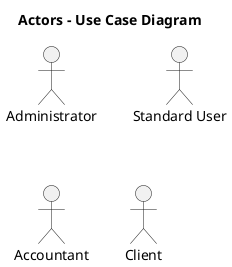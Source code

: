 @startuml

title Actors - Use Case Diagram 


:Administrator:
:Standard User: as SU  
actor Accountant
actor :Client: as C

@enduml
